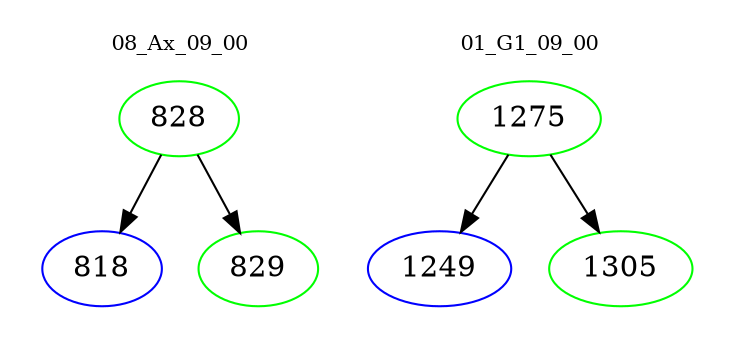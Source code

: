 digraph{
subgraph cluster_0 {
color = white
label = "08_Ax_09_00";
fontsize=10;
T0_828 [label="828", color="green"]
T0_828 -> T0_818 [color="black"]
T0_818 [label="818", color="blue"]
T0_828 -> T0_829 [color="black"]
T0_829 [label="829", color="green"]
}
subgraph cluster_1 {
color = white
label = "01_G1_09_00";
fontsize=10;
T1_1275 [label="1275", color="green"]
T1_1275 -> T1_1249 [color="black"]
T1_1249 [label="1249", color="blue"]
T1_1275 -> T1_1305 [color="black"]
T1_1305 [label="1305", color="green"]
}
}

